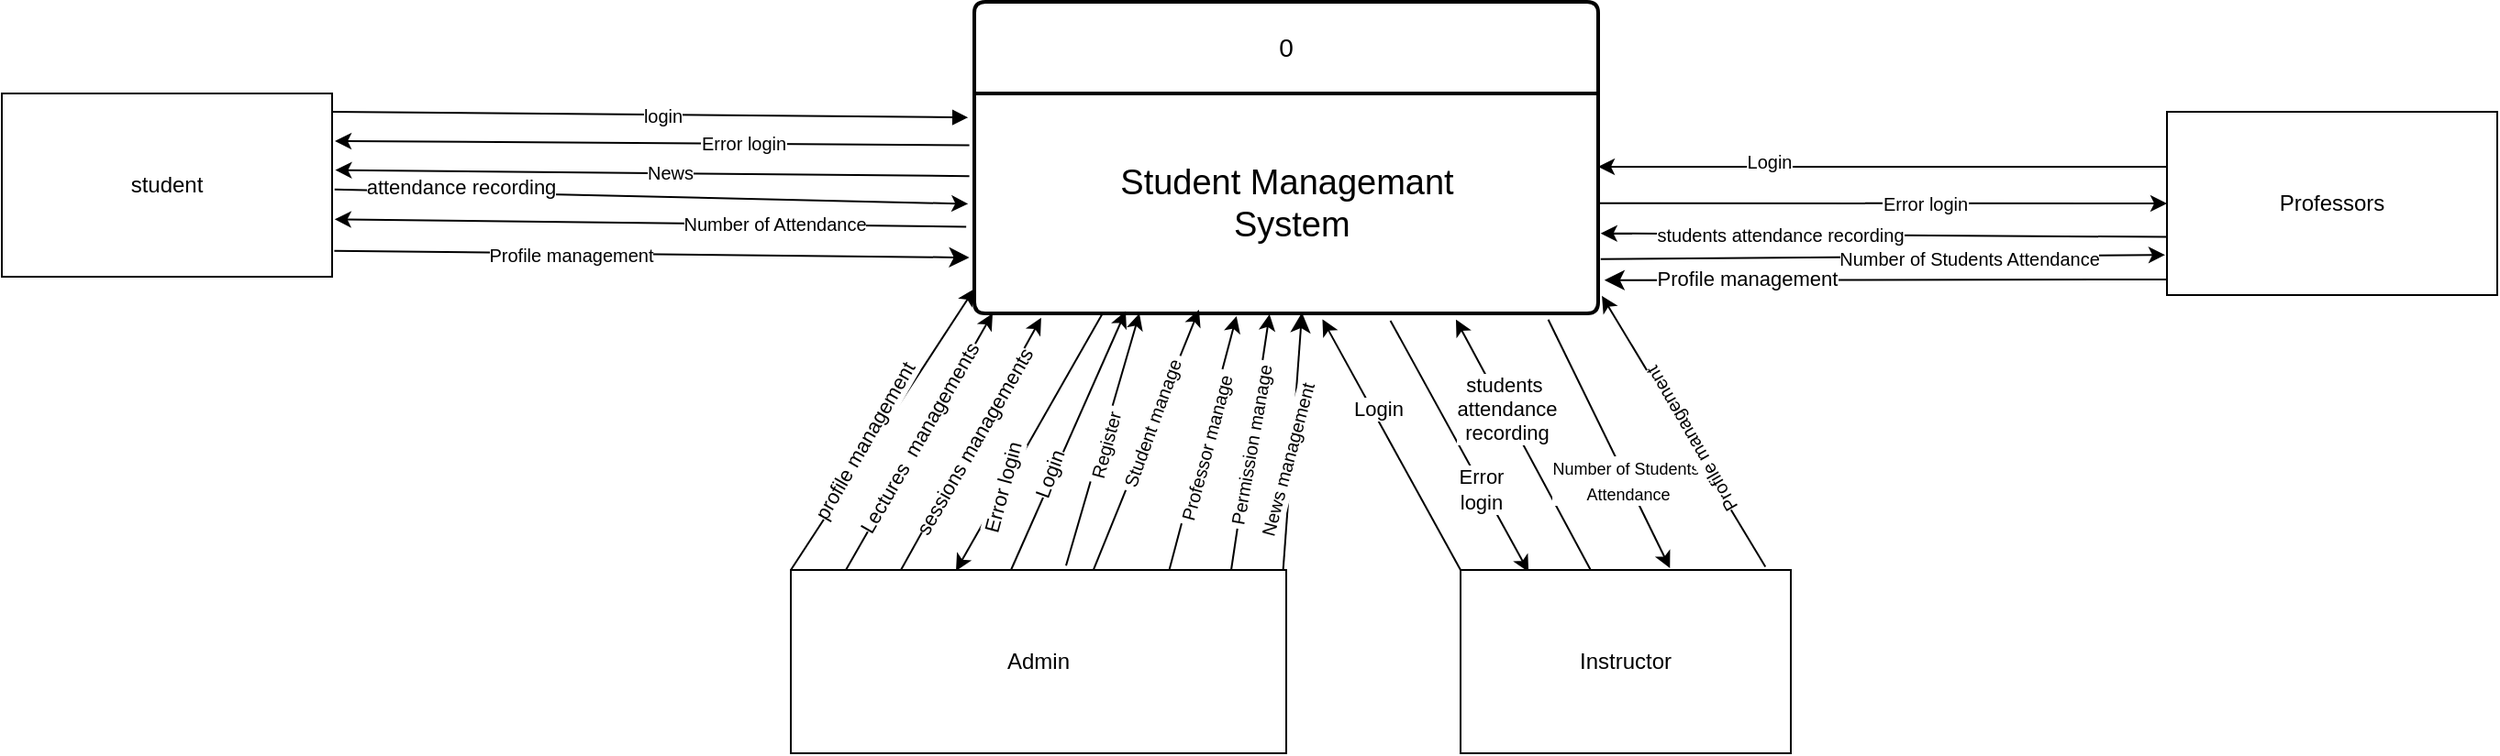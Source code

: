 <mxfile version="23.1.2" type="device">
  <diagram name="Page-1" id="zjT8Od2YyhG-ece8C0a1">
    <mxGraphModel dx="1879" dy="543" grid="1" gridSize="10" guides="1" tooltips="1" connect="1" arrows="1" fold="1" page="1" pageScale="1" pageWidth="850" pageHeight="1100" math="0" shadow="0">
      <root>
        <mxCell id="0" />
        <mxCell id="1" parent="0" />
        <mxCell id="Cj-3K72xjGk8HM-gA-CA-1" value="0" style="swimlane;childLayout=stackLayout;horizontal=1;startSize=50;horizontalStack=0;rounded=1;fontSize=14;fontStyle=0;strokeWidth=2;resizeParent=0;resizeLast=1;shadow=0;dashed=0;align=center;arcSize=4;whiteSpace=wrap;html=1;" parent="1" vertex="1">
          <mxGeometry x="260" y="180" width="340" height="170" as="geometry" />
        </mxCell>
        <mxCell id="FIcF-G6ubOX1s6xsN_rO-11" value="&lt;font style=&quot;font-size: 19px;&quot;&gt;Student Managemant&lt;br style=&quot;border-color: var(--border-color); text-align: left;&quot;&gt;&lt;span style=&quot;text-align: left;&quot;&gt;&amp;nbsp;System&lt;/span&gt;&lt;/font&gt;" style="text;html=1;align=center;verticalAlign=middle;resizable=0;points=[];autosize=1;strokeColor=none;fillColor=none;" parent="Cj-3K72xjGk8HM-gA-CA-1" vertex="1">
          <mxGeometry y="50" width="340" height="120" as="geometry" />
        </mxCell>
        <mxCell id="Cj-3K72xjGk8HM-gA-CA-11" value="" style="html=1;verticalAlign=bottom;endArrow=block;curved=0;rounded=0;entryX=-0.01;entryY=0.109;entryDx=0;entryDy=0;exitX=0.993;exitY=0.06;exitDx=0;exitDy=0;exitPerimeter=0;entryPerimeter=0;" parent="1" target="FIcF-G6ubOX1s6xsN_rO-11" edge="1">
          <mxGeometry width="80" relative="1" as="geometry">
            <mxPoint x="-90.0" y="240.0" as="sourcePoint" />
            <mxPoint x="211.19" y="244.96" as="targetPoint" />
          </mxGeometry>
        </mxCell>
        <mxCell id="Cj-3K72xjGk8HM-gA-CA-12" value="login" style="edgeLabel;html=1;align=center;verticalAlign=middle;resizable=0;points=[];fontSize=10;" parent="Cj-3K72xjGk8HM-gA-CA-11" vertex="1" connectable="0">
          <mxGeometry x="-0.018" y="-1" relative="1" as="geometry">
            <mxPoint x="10" y="-1" as="offset" />
          </mxGeometry>
        </mxCell>
        <mxCell id="Cj-3K72xjGk8HM-gA-CA-18" value="" style="endArrow=classic;html=1;rounded=0;exitX=-0.008;exitY=0.235;exitDx=0;exitDy=0;entryX=1.002;entryY=0.205;entryDx=0;entryDy=0;entryPerimeter=0;exitPerimeter=0;" parent="1" source="FIcF-G6ubOX1s6xsN_rO-11" edge="1">
          <mxGeometry width="50" height="50" relative="1" as="geometry">
            <mxPoint x="211.19" y="258.4" as="sourcePoint" />
            <mxPoint x="-88.47" y="255.95" as="targetPoint" />
          </mxGeometry>
        </mxCell>
        <mxCell id="Cj-3K72xjGk8HM-gA-CA-19" value="Error login" style="edgeLabel;html=1;align=center;verticalAlign=middle;resizable=0;points=[];fontSize=10;" parent="Cj-3K72xjGk8HM-gA-CA-18" vertex="1" connectable="0">
          <mxGeometry x="-0.021" y="2" relative="1" as="geometry">
            <mxPoint x="45" y="-2" as="offset" />
          </mxGeometry>
        </mxCell>
        <mxCell id="Cj-3K72xjGk8HM-gA-CA-20" value="" style="endArrow=classic;html=1;rounded=0;exitX=-0.008;exitY=0.376;exitDx=0;exitDy=0;exitPerimeter=0;entryX=1.003;entryY=0.349;entryDx=0;entryDy=0;entryPerimeter=0;" parent="1" source="FIcF-G6ubOX1s6xsN_rO-11" edge="1">
          <mxGeometry width="50" height="50" relative="1" as="geometry">
            <mxPoint x="210.19" y="276.16" as="sourcePoint" />
            <mxPoint x="-88.3" y="271.79" as="targetPoint" />
          </mxGeometry>
        </mxCell>
        <mxCell id="Cj-3K72xjGk8HM-gA-CA-21" value="News" style="edgeLabel;html=1;align=center;verticalAlign=middle;resizable=0;points=[];fontSize=10;" parent="Cj-3K72xjGk8HM-gA-CA-20" vertex="1" connectable="0">
          <mxGeometry x="-0.055" y="-4" relative="1" as="geometry">
            <mxPoint y="3" as="offset" />
          </mxGeometry>
        </mxCell>
        <mxCell id="Cj-3K72xjGk8HM-gA-CA-22" value="" style="endArrow=classic;html=1;rounded=0;exitX=1.001;exitY=0.445;exitDx=0;exitDy=0;entryX=-0.01;entryY=0.502;entryDx=0;entryDy=0;entryPerimeter=0;exitPerimeter=0;" parent="1" target="FIcF-G6ubOX1s6xsN_rO-11" edge="1">
          <mxGeometry width="50" height="50" relative="1" as="geometry">
            <mxPoint x="-88.64" y="282.35" as="sourcePoint" />
            <mxPoint x="211.19" y="288.4" as="targetPoint" />
          </mxGeometry>
        </mxCell>
        <mxCell id="IiB_Z6Eg-lQbgLDoWPz4-2" value="attendance recording" style="edgeLabel;html=1;align=center;verticalAlign=middle;resizable=0;points=[];" parent="Cj-3K72xjGk8HM-gA-CA-22" vertex="1" connectable="0">
          <mxGeometry x="-0.607" y="3" relative="1" as="geometry">
            <mxPoint as="offset" />
          </mxGeometry>
        </mxCell>
        <mxCell id="Cj-3K72xjGk8HM-gA-CA-24" value="" style="endArrow=classic;html=1;rounded=0;exitX=-0.013;exitY=0.606;exitDx=0;exitDy=0;entryX=1.001;entryY=0.593;entryDx=0;entryDy=0;entryPerimeter=0;exitPerimeter=0;" parent="1" source="FIcF-G6ubOX1s6xsN_rO-11" edge="1">
          <mxGeometry width="50" height="50" relative="1" as="geometry">
            <mxPoint x="209.69" y="302.68" as="sourcePoint" />
            <mxPoint x="-88.64" y="298.63" as="targetPoint" />
          </mxGeometry>
        </mxCell>
        <mxCell id="Cj-3K72xjGk8HM-gA-CA-25" value="Number of Attendance" style="edgeLabel;html=1;align=center;verticalAlign=middle;resizable=0;points=[];fontSize=10;" parent="Cj-3K72xjGk8HM-gA-CA-24" vertex="1" connectable="0">
          <mxGeometry x="-0.389" y="3" relative="1" as="geometry">
            <mxPoint y="-4" as="offset" />
          </mxGeometry>
        </mxCell>
        <mxCell id="Cj-3K72xjGk8HM-gA-CA-29" value="" style="endArrow=classic;html=1;rounded=0;endSize=8;startSize=8;exitX=-0.008;exitY=0.746;exitDx=0;exitDy=0;exitPerimeter=0;entryX=-0.008;entryY=0.746;entryDx=0;entryDy=0;entryPerimeter=0;" parent="1" target="FIcF-G6ubOX1s6xsN_rO-11" edge="1">
          <mxGeometry width="50" height="50" relative="1" as="geometry">
            <mxPoint x="-88.81" y="315.9" as="sourcePoint" />
            <mxPoint x="211.44" y="321.76" as="targetPoint" />
          </mxGeometry>
        </mxCell>
        <mxCell id="Cj-3K72xjGk8HM-gA-CA-30" value="Profile management" style="edgeLabel;html=1;align=center;verticalAlign=middle;resizable=0;points=[];fontSize=10;" parent="Cj-3K72xjGk8HM-gA-CA-29" vertex="1" connectable="0">
          <mxGeometry x="0.362" y="-3" relative="1" as="geometry">
            <mxPoint x="-107" y="-4" as="offset" />
          </mxGeometry>
        </mxCell>
        <mxCell id="Cj-3K72xjGk8HM-gA-CA-42" value="" style="endArrow=classic;html=1;rounded=0;entryX=0;entryY=0.5;entryDx=0;entryDy=0;exitX=1;exitY=0.499;exitDx=0;exitDy=0;exitPerimeter=0;" parent="1" source="FIcF-G6ubOX1s6xsN_rO-11" edge="1">
          <mxGeometry width="50" height="50" relative="1" as="geometry">
            <mxPoint x="580.5" y="299.96" as="sourcePoint" />
            <mxPoint x="910" y="290" as="targetPoint" />
          </mxGeometry>
        </mxCell>
        <mxCell id="Cj-3K72xjGk8HM-gA-CA-43" value="Error login" style="edgeLabel;html=1;align=center;verticalAlign=middle;resizable=0;points=[];fontSize=10;" parent="Cj-3K72xjGk8HM-gA-CA-42" vertex="1" connectable="0">
          <mxGeometry x="0.149" relative="1" as="geometry">
            <mxPoint as="offset" />
          </mxGeometry>
        </mxCell>
        <mxCell id="Cj-3K72xjGk8HM-gA-CA-44" value="" style="endArrow=classic;html=1;rounded=0;entryX=0.997;entryY=0.19;entryDx=0;entryDy=0;exitX=0;exitY=0.128;exitDx=0;exitDy=0;exitPerimeter=0;entryPerimeter=0;" parent="1" edge="1">
          <mxGeometry width="50" height="50" relative="1" as="geometry">
            <mxPoint x="910.81" y="270.0" as="sourcePoint" />
            <mxPoint x="600" y="270.0" as="targetPoint" />
          </mxGeometry>
        </mxCell>
        <mxCell id="Cj-3K72xjGk8HM-gA-CA-45" value="Login" style="edgeLabel;html=1;align=center;verticalAlign=middle;resizable=0;points=[];fontSize=10;" parent="Cj-3K72xjGk8HM-gA-CA-44" vertex="1" connectable="0">
          <mxGeometry x="0.407" y="-3" relative="1" as="geometry">
            <mxPoint as="offset" />
          </mxGeometry>
        </mxCell>
        <mxCell id="Cj-3K72xjGk8HM-gA-CA-48" value="" style="endArrow=classic;html=1;rounded=0;entryX=1.004;entryY=0.636;entryDx=0;entryDy=0;exitX=-0.002;exitY=0.683;exitDx=0;exitDy=0;exitPerimeter=0;entryPerimeter=0;" parent="1" target="FIcF-G6ubOX1s6xsN_rO-11" edge="1">
          <mxGeometry width="50" height="50" relative="1" as="geometry">
            <mxPoint x="909.66" y="308.3" as="sourcePoint" />
            <mxPoint x="580" y="314.48" as="targetPoint" />
          </mxGeometry>
        </mxCell>
        <mxCell id="Cj-3K72xjGk8HM-gA-CA-52" value="students attendance recording" style="edgeLabel;html=1;align=center;verticalAlign=middle;resizable=0;points=[];fontSize=10;" parent="Cj-3K72xjGk8HM-gA-CA-48" vertex="1" connectable="0">
          <mxGeometry x="0.554" relative="1" as="geometry">
            <mxPoint x="29" as="offset" />
          </mxGeometry>
        </mxCell>
        <mxCell id="Cj-3K72xjGk8HM-gA-CA-53" value="" style="endArrow=classic;html=1;rounded=0;exitX=1.004;exitY=0.753;exitDx=0;exitDy=0;entryX=-0.006;entryY=0.781;entryDx=0;entryDy=0;entryPerimeter=0;exitPerimeter=0;" parent="1" source="FIcF-G6ubOX1s6xsN_rO-11" edge="1">
          <mxGeometry width="50" height="50" relative="1" as="geometry">
            <mxPoint x="580.25" y="324.92" as="sourcePoint" />
            <mxPoint x="908.98" y="318.1" as="targetPoint" />
          </mxGeometry>
        </mxCell>
        <mxCell id="Cj-3K72xjGk8HM-gA-CA-54" value="Number of Students Attendance" style="edgeLabel;html=1;align=center;verticalAlign=middle;resizable=0;points=[];fontSize=10;" parent="Cj-3K72xjGk8HM-gA-CA-53" vertex="1" connectable="0">
          <mxGeometry x="-0.036" relative="1" as="geometry">
            <mxPoint x="52" as="offset" />
          </mxGeometry>
        </mxCell>
        <mxCell id="Cj-3K72xjGk8HM-gA-CA-56" value="" style="endArrow=classic;html=1;rounded=0;endSize=8;startSize=8;exitX=1.01;exitY=0.849;exitDx=0;exitDy=0;exitPerimeter=0;entryX=1.01;entryY=0.849;entryDx=0;entryDy=0;entryPerimeter=0;" parent="1" target="FIcF-G6ubOX1s6xsN_rO-11" edge="1">
          <mxGeometry width="50" height="50" relative="1" as="geometry">
            <mxPoint x="910" y="331.5" as="sourcePoint" />
            <mxPoint x="579.75" y="338.96" as="targetPoint" />
          </mxGeometry>
        </mxCell>
        <mxCell id="mLyMpdEQyKieTPy_vTj4-5" value="Profile management" style="edgeLabel;html=1;align=center;verticalAlign=middle;resizable=0;points=[];" parent="Cj-3K72xjGk8HM-gA-CA-56" vertex="1" connectable="0">
          <mxGeometry x="0.674" y="-1" relative="1" as="geometry">
            <mxPoint x="27" as="offset" />
          </mxGeometry>
        </mxCell>
        <mxCell id="Cj-3K72xjGk8HM-gA-CA-58" value="" style="endArrow=classic;html=1;rounded=0;entryX=0.147;entryY=1.02;entryDx=0;entryDy=0;entryPerimeter=0;exitX=0.061;exitY=-0.004;exitDx=0;exitDy=0;exitPerimeter=0;" parent="1" edge="1">
          <mxGeometry width="50" height="50" relative="1" as="geometry">
            <mxPoint x="310.002" y="487.6" as="sourcePoint" />
            <mxPoint x="349.98" y="350" as="targetPoint" />
          </mxGeometry>
        </mxCell>
        <mxCell id="Cj-3K72xjGk8HM-gA-CA-59" value="&amp;nbsp;Register&amp;nbsp;" style="edgeLabel;html=1;align=center;verticalAlign=middle;resizable=0;points=[];fontSize=10;rotation=-75;" parent="Cj-3K72xjGk8HM-gA-CA-58" vertex="1" connectable="0">
          <mxGeometry x="-0.253" y="1" relative="1" as="geometry">
            <mxPoint x="7" y="-14" as="offset" />
          </mxGeometry>
        </mxCell>
        <mxCell id="Cj-3K72xjGk8HM-gA-CA-60" value="" style="endArrow=classic;html=1;rounded=0;exitX=0.283;exitY=0.015;exitDx=0;exitDy=0;exitPerimeter=0;entryX=0.272;entryY=0.983;entryDx=0;entryDy=0;entryPerimeter=0;" parent="1" edge="1">
          <mxGeometry width="50" height="50" relative="1" as="geometry">
            <mxPoint x="324.477" y="491.05" as="sourcePoint" />
            <mxPoint x="382.48" y="347.96" as="targetPoint" />
          </mxGeometry>
        </mxCell>
        <mxCell id="Cj-3K72xjGk8HM-gA-CA-61" value="&amp;nbsp;Student manage&amp;nbsp;" style="edgeLabel;html=1;align=center;verticalAlign=middle;resizable=0;points=[];fontSize=10;rotation=-70;" parent="Cj-3K72xjGk8HM-gA-CA-60" vertex="1" connectable="0">
          <mxGeometry x="0.596" y="-1" relative="1" as="geometry">
            <mxPoint x="-15" y="33" as="offset" />
          </mxGeometry>
        </mxCell>
        <mxCell id="Cj-3K72xjGk8HM-gA-CA-62" value="" style="endArrow=classic;html=1;rounded=0;exitX=0.5;exitY=0;exitDx=0;exitDy=0;entryX=0.332;entryY=1.013;entryDx=0;entryDy=0;entryPerimeter=0;" parent="1" edge="1">
          <mxGeometry width="50" height="50" relative="1" as="geometry">
            <mxPoint x="366.25" y="490" as="sourcePoint" />
            <mxPoint x="402.88" y="351.56" as="targetPoint" />
          </mxGeometry>
        </mxCell>
        <mxCell id="Cj-3K72xjGk8HM-gA-CA-63" value="&amp;nbsp;Professor manage&amp;nbsp;" style="edgeLabel;html=1;align=center;verticalAlign=middle;resizable=0;points=[];fontSize=10;rotation=-75;" parent="Cj-3K72xjGk8HM-gA-CA-62" vertex="1" connectable="0">
          <mxGeometry x="-0.266" y="-2" relative="1" as="geometry">
            <mxPoint x="4" y="-16" as="offset" />
          </mxGeometry>
        </mxCell>
        <mxCell id="Cj-3K72xjGk8HM-gA-CA-64" value="" style="endArrow=classic;html=1;rounded=0;entryX=0.387;entryY=1.006;entryDx=0;entryDy=0;entryPerimeter=0;exitX=0.679;exitY=0.004;exitDx=0;exitDy=0;exitPerimeter=0;" parent="1" edge="1">
          <mxGeometry width="50" height="50" relative="1" as="geometry">
            <mxPoint x="399.998" y="490" as="sourcePoint" />
            <mxPoint x="420.87" y="350.44" as="targetPoint" />
          </mxGeometry>
        </mxCell>
        <mxCell id="Cj-3K72xjGk8HM-gA-CA-65" value="&amp;nbsp;Permission manage&amp;nbsp;" style="edgeLabel;html=1;align=center;verticalAlign=middle;resizable=0;points=[];fontSize=10;rotation=-80;" parent="Cj-3K72xjGk8HM-gA-CA-64" vertex="1" connectable="0">
          <mxGeometry x="-0.608" relative="1" as="geometry">
            <mxPoint x="6" y="-41" as="offset" />
          </mxGeometry>
        </mxCell>
        <mxCell id="Cj-3K72xjGk8HM-gA-CA-67" value="" style="endArrow=classic;html=1;rounded=0;endSize=8;startSize=8;exitX=0.822;exitY=0.015;exitDx=0;exitDy=0;entryX=0.437;entryY=0.996;entryDx=0;entryDy=0;entryPerimeter=0;exitPerimeter=0;" parent="1" edge="1">
          <mxGeometry width="50" height="50" relative="1" as="geometry">
            <mxPoint x="428.235" y="491.05" as="sourcePoint" />
            <mxPoint x="438.58" y="349.52" as="targetPoint" />
          </mxGeometry>
        </mxCell>
        <mxCell id="Cj-3K72xjGk8HM-gA-CA-68" value="&amp;nbsp;News management&amp;nbsp;" style="edgeLabel;html=1;align=center;verticalAlign=middle;resizable=0;points=[];fontSize=10;rotation=-75;" parent="Cj-3K72xjGk8HM-gA-CA-67" vertex="1" connectable="0">
          <mxGeometry x="0.486" relative="1" as="geometry">
            <mxPoint x="-6" y="44" as="offset" />
          </mxGeometry>
        </mxCell>
        <mxCell id="IiB_Z6Eg-lQbgLDoWPz4-12" value="" style="endArrow=classic;html=1;rounded=0;entryX=0.558;entryY=1.027;entryDx=0;entryDy=0;entryPerimeter=0;exitX=0;exitY=0;exitDx=0;exitDy=0;" parent="1" source="I5TRQtB43P004ybhoHq3-4" target="FIcF-G6ubOX1s6xsN_rO-11" edge="1">
          <mxGeometry width="50" height="50" relative="1" as="geometry">
            <mxPoint x="530" y="500" as="sourcePoint" />
            <mxPoint x="580" y="450" as="targetPoint" />
          </mxGeometry>
        </mxCell>
        <mxCell id="IiB_Z6Eg-lQbgLDoWPz4-13" value="Login" style="edgeLabel;html=1;align=center;verticalAlign=middle;resizable=0;points=[];" parent="IiB_Z6Eg-lQbgLDoWPz4-12" vertex="1" connectable="0">
          <mxGeometry x="0.274" y="-3" relative="1" as="geometry">
            <mxPoint as="offset" />
          </mxGeometry>
        </mxCell>
        <mxCell id="IiB_Z6Eg-lQbgLDoWPz4-14" value="" style="endArrow=classic;html=1;rounded=0;exitX=0.667;exitY=1.033;exitDx=0;exitDy=0;exitPerimeter=0;entryX=0.206;entryY=0.011;entryDx=0;entryDy=0;entryPerimeter=0;" parent="1" source="FIcF-G6ubOX1s6xsN_rO-11" target="I5TRQtB43P004ybhoHq3-4" edge="1">
          <mxGeometry width="50" height="50" relative="1" as="geometry">
            <mxPoint x="560" y="470" as="sourcePoint" />
            <mxPoint x="561.62" y="497.2" as="targetPoint" />
          </mxGeometry>
        </mxCell>
        <mxCell id="IiB_Z6Eg-lQbgLDoWPz4-15" value="Error&lt;br&gt;login" style="edgeLabel;html=1;align=center;verticalAlign=middle;resizable=0;points=[];" parent="IiB_Z6Eg-lQbgLDoWPz4-14" vertex="1" connectable="0">
          <mxGeometry x="0.329" y="-1" relative="1" as="geometry">
            <mxPoint as="offset" />
          </mxGeometry>
        </mxCell>
        <mxCell id="IiB_Z6Eg-lQbgLDoWPz4-18" value="" style="endArrow=classic;html=1;rounded=0;entryX=0.772;entryY=1.028;entryDx=0;entryDy=0;entryPerimeter=0;exitX=0.395;exitY=0.004;exitDx=0;exitDy=0;exitPerimeter=0;" parent="1" source="I5TRQtB43P004ybhoHq3-4" target="FIcF-G6ubOX1s6xsN_rO-11" edge="1">
          <mxGeometry width="50" height="50" relative="1" as="geometry">
            <mxPoint x="600" y="500" as="sourcePoint" />
            <mxPoint x="650" y="450" as="targetPoint" />
          </mxGeometry>
        </mxCell>
        <mxCell id="IiB_Z6Eg-lQbgLDoWPz4-19" value="students&amp;nbsp;&lt;br&gt;attendance&lt;br&gt;recording" style="edgeLabel;html=1;align=center;verticalAlign=middle;resizable=0;points=[];" parent="IiB_Z6Eg-lQbgLDoWPz4-18" vertex="1" connectable="0">
          <mxGeometry x="0.284" y="-1" relative="1" as="geometry">
            <mxPoint as="offset" />
          </mxGeometry>
        </mxCell>
        <mxCell id="IiB_Z6Eg-lQbgLDoWPz4-20" value="" style="endArrow=classic;html=1;rounded=0;exitX=0.92;exitY=1.028;exitDx=0;exitDy=0;exitPerimeter=0;entryX=0.634;entryY=-0.01;entryDx=0;entryDy=0;entryPerimeter=0;" parent="1" source="FIcF-G6ubOX1s6xsN_rO-11" target="I5TRQtB43P004ybhoHq3-4" edge="1">
          <mxGeometry width="50" height="50" relative="1" as="geometry">
            <mxPoint x="610" y="460" as="sourcePoint" />
            <mxPoint x="646.45" y="502" as="targetPoint" />
          </mxGeometry>
        </mxCell>
        <mxCell id="IiB_Z6Eg-lQbgLDoWPz4-21" value="&lt;font style=&quot;font-size: 9px;&quot;&gt;Number of Students&amp;nbsp;&lt;br&gt;Attendance&lt;/font&gt;" style="edgeLabel;html=1;align=center;verticalAlign=middle;resizable=0;points=[];" parent="IiB_Z6Eg-lQbgLDoWPz4-20" vertex="1" connectable="0">
          <mxGeometry x="0.156" y="-1" relative="1" as="geometry">
            <mxPoint x="5" y="8" as="offset" />
          </mxGeometry>
        </mxCell>
        <mxCell id="IiB_Z6Eg-lQbgLDoWPz4-22" value="" style="endArrow=classic;html=1;rounded=0;exitX=0.923;exitY=-0.017;exitDx=0;exitDy=0;exitPerimeter=0;entryX=1.006;entryY=0.92;entryDx=0;entryDy=0;entryPerimeter=0;" parent="1" source="I5TRQtB43P004ybhoHq3-4" target="FIcF-G6ubOX1s6xsN_rO-11" edge="1">
          <mxGeometry width="50" height="50" relative="1" as="geometry">
            <mxPoint x="700" y="500" as="sourcePoint" />
            <mxPoint x="665" y="440" as="targetPoint" />
          </mxGeometry>
        </mxCell>
        <mxCell id="IiB_Z6Eg-lQbgLDoWPz4-23" value="&lt;font style=&quot;font-size: 10px;&quot;&gt;Profile management&lt;/font&gt;" style="edgeLabel;html=1;align=center;verticalAlign=middle;resizable=0;points=[];rotation=-120;" parent="IiB_Z6Eg-lQbgLDoWPz4-22" vertex="1" connectable="0">
          <mxGeometry x="-0.386" y="-2" relative="1" as="geometry">
            <mxPoint x="-15" y="-22" as="offset" />
          </mxGeometry>
        </mxCell>
        <mxCell id="I5TRQtB43P004ybhoHq3-1" value="student" style="rounded=0;whiteSpace=wrap;html=1;" parent="1" vertex="1">
          <mxGeometry x="-270" y="230" width="180" height="100" as="geometry" />
        </mxCell>
        <mxCell id="I5TRQtB43P004ybhoHq3-2" value="Professors" style="rounded=0;whiteSpace=wrap;html=1;" parent="1" vertex="1">
          <mxGeometry x="910" y="240" width="180" height="100" as="geometry" />
        </mxCell>
        <mxCell id="I5TRQtB43P004ybhoHq3-3" value="Admin" style="rounded=0;whiteSpace=wrap;html=1;" parent="1" vertex="1">
          <mxGeometry x="160" y="490" width="270" height="100" as="geometry" />
        </mxCell>
        <mxCell id="I5TRQtB43P004ybhoHq3-4" value="Instructor" style="rounded=0;whiteSpace=wrap;html=1;" parent="1" vertex="1">
          <mxGeometry x="525" y="490" width="180" height="100" as="geometry" />
        </mxCell>
        <mxCell id="QmmkphwgydaR7Y41X1K--1" value="" style="endArrow=classic;html=1;rounded=0;entryX=0;entryY=0.99;entryDx=0;entryDy=0;entryPerimeter=0;exitX=0.25;exitY=0;exitDx=0;exitDy=0;" parent="1" edge="1">
          <mxGeometry width="50" height="50" relative="1" as="geometry">
            <mxPoint x="280" y="490" as="sourcePoint" />
            <mxPoint x="342.5" y="348.8" as="targetPoint" />
          </mxGeometry>
        </mxCell>
        <mxCell id="QmmkphwgydaR7Y41X1K--2" value="Login" style="edgeLabel;html=1;align=center;verticalAlign=middle;resizable=0;points=[];rotation=-70;" parent="QmmkphwgydaR7Y41X1K--1" vertex="1" connectable="0">
          <mxGeometry x="0.274" y="-3" relative="1" as="geometry">
            <mxPoint x="-22" y="37" as="offset" />
          </mxGeometry>
        </mxCell>
        <mxCell id="B1BjtxV9kG6CdlPNIZl4-4" value="" style="endArrow=classic;html=1;rounded=0;entryX=0.222;entryY=0.002;entryDx=0;entryDy=0;entryPerimeter=0;exitX=0.029;exitY=0.998;exitDx=0;exitDy=0;exitPerimeter=0;" parent="1" edge="1">
          <mxGeometry width="50" height="50" relative="1" as="geometry">
            <mxPoint x="329.92" y="350" as="sourcePoint" />
            <mxPoint x="250.0" y="490.44" as="targetPoint" />
          </mxGeometry>
        </mxCell>
        <mxCell id="B1BjtxV9kG6CdlPNIZl4-5" value="Error login" style="edgeLabel;html=1;align=center;verticalAlign=middle;resizable=0;points=[];rotation=-75;" parent="B1BjtxV9kG6CdlPNIZl4-4" vertex="1" connectable="0">
          <mxGeometry x="0.364" relative="1" as="geometry">
            <mxPoint as="offset" />
          </mxGeometry>
        </mxCell>
        <mxCell id="B1BjtxV9kG6CdlPNIZl4-6" value="" style="endArrow=classic;html=1;rounded=0;" parent="1" edge="1">
          <mxGeometry width="50" height="50" relative="1" as="geometry">
            <mxPoint x="190" y="490" as="sourcePoint" />
            <mxPoint x="270" y="350" as="targetPoint" />
          </mxGeometry>
        </mxCell>
        <mxCell id="B1BjtxV9kG6CdlPNIZl4-9" value="Lectures&amp;nbsp; managements" style="edgeLabel;html=1;align=center;verticalAlign=middle;resizable=0;points=[];rotation=-60;" parent="B1BjtxV9kG6CdlPNIZl4-6" vertex="1" connectable="0">
          <mxGeometry x="0.018" y="1" relative="1" as="geometry">
            <mxPoint as="offset" />
          </mxGeometry>
        </mxCell>
        <mxCell id="B1BjtxV9kG6CdlPNIZl4-7" value="" style="endArrow=classic;html=1;rounded=0;entryX=0.019;entryY=1.02;entryDx=0;entryDy=0;entryPerimeter=0;" parent="1" edge="1">
          <mxGeometry width="50" height="50" relative="1" as="geometry">
            <mxPoint x="220" y="490" as="sourcePoint" />
            <mxPoint x="296.46" y="352.4" as="targetPoint" />
          </mxGeometry>
        </mxCell>
        <mxCell id="B1BjtxV9kG6CdlPNIZl4-8" value="sessions managements" style="edgeLabel;html=1;align=center;verticalAlign=middle;resizable=0;points=[];rotation=-60;" parent="B1BjtxV9kG6CdlPNIZl4-7" vertex="1" connectable="0">
          <mxGeometry x="-0.269" y="-1" relative="1" as="geometry">
            <mxPoint x="11" y="-20" as="offset" />
          </mxGeometry>
        </mxCell>
        <mxCell id="mLyMpdEQyKieTPy_vTj4-6" value="" style="endArrow=classic;html=1;rounded=0;entryX=0;entryY=0.889;entryDx=0;entryDy=0;entryPerimeter=0;" parent="1" target="FIcF-G6ubOX1s6xsN_rO-11" edge="1">
          <mxGeometry width="50" height="50" relative="1" as="geometry">
            <mxPoint x="160" y="490" as="sourcePoint" />
            <mxPoint x="210" y="440" as="targetPoint" />
          </mxGeometry>
        </mxCell>
        <mxCell id="mLyMpdEQyKieTPy_vTj4-7" value="profile management" style="edgeLabel;html=1;align=center;verticalAlign=middle;resizable=0;points=[];rotation=-60;" parent="mLyMpdEQyKieTPy_vTj4-6" vertex="1" connectable="0">
          <mxGeometry x="-0.598" y="2" relative="1" as="geometry">
            <mxPoint x="21" y="-38" as="offset" />
          </mxGeometry>
        </mxCell>
      </root>
    </mxGraphModel>
  </diagram>
</mxfile>
